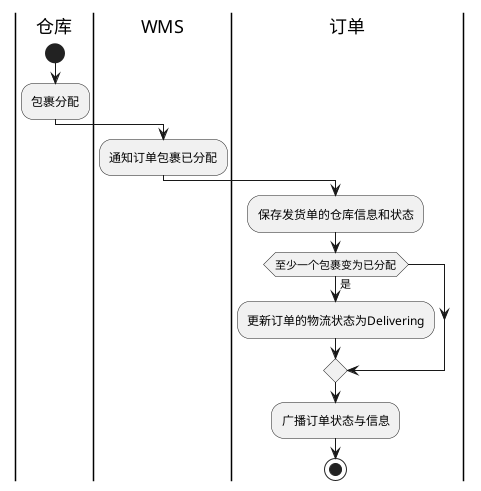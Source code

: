 @startuml

|仓库|
start
:包裹分配;

|WMS|
:通知订单包裹已分配;

|订单|
:保存发货单的仓库信息和状态;

if(至少一个包裹变为已分配)then(是)
|订单|
:更新订单的物流状态为Delivering;
endif

|订单|
:广播订单状态与信息;
stop
@enduml